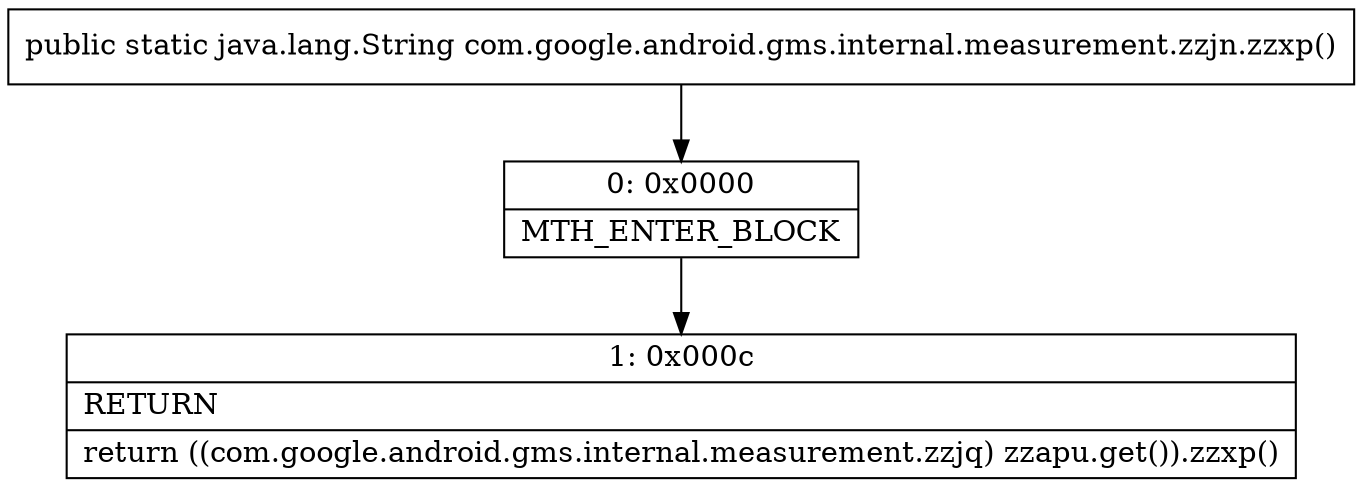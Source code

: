 digraph "CFG forcom.google.android.gms.internal.measurement.zzjn.zzxp()Ljava\/lang\/String;" {
Node_0 [shape=record,label="{0\:\ 0x0000|MTH_ENTER_BLOCK\l}"];
Node_1 [shape=record,label="{1\:\ 0x000c|RETURN\l|return ((com.google.android.gms.internal.measurement.zzjq) zzapu.get()).zzxp()\l}"];
MethodNode[shape=record,label="{public static java.lang.String com.google.android.gms.internal.measurement.zzjn.zzxp() }"];
MethodNode -> Node_0;
Node_0 -> Node_1;
}

